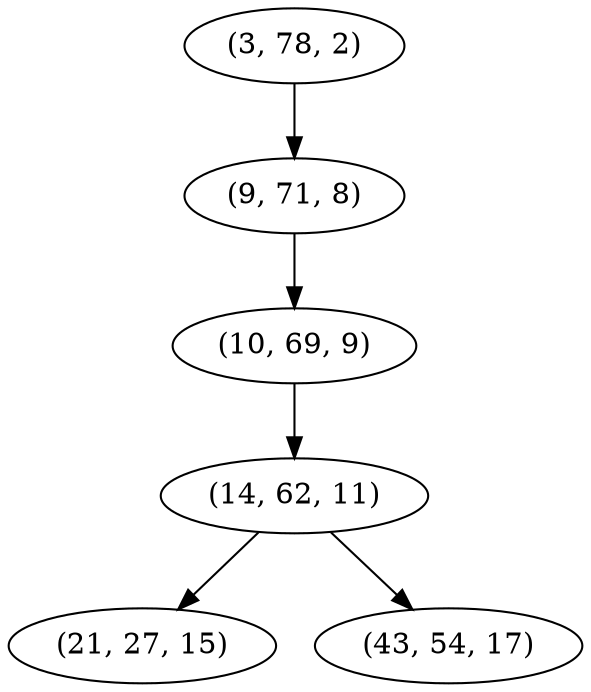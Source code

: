 digraph tree {
    "(3, 78, 2)";
    "(9, 71, 8)";
    "(10, 69, 9)";
    "(14, 62, 11)";
    "(21, 27, 15)";
    "(43, 54, 17)";
    "(3, 78, 2)" -> "(9, 71, 8)";
    "(9, 71, 8)" -> "(10, 69, 9)";
    "(10, 69, 9)" -> "(14, 62, 11)";
    "(14, 62, 11)" -> "(21, 27, 15)";
    "(14, 62, 11)" -> "(43, 54, 17)";
}

